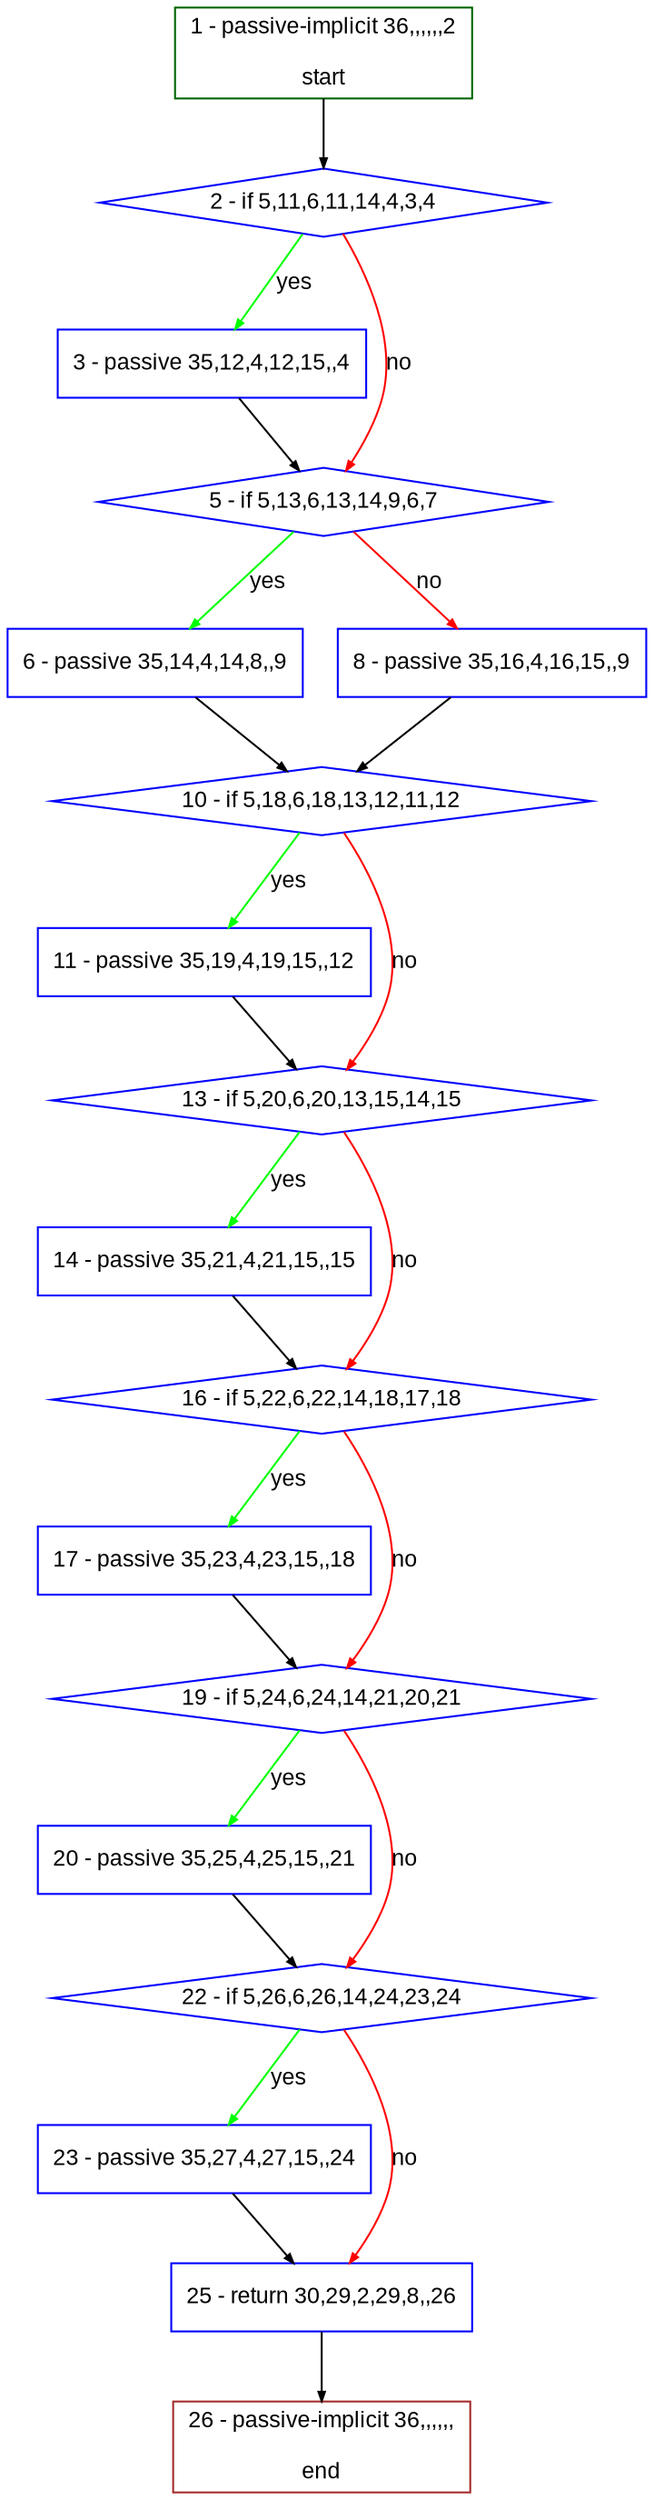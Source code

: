digraph "" {
  graph [bgcolor="white", fillcolor="#FFFFCC", pack="true", packmode="clust", fontname="Arial", label="", fontsize="12", compound="true", style="rounded,filled"];
  node [node_initialized="no", fillcolor="white", fontname="Arial", label="", color="grey", fontsize="12", fixedsize="false", compound="true", shape="rectangle", style="filled"];
  edge [arrowtail="none", lhead="", fontcolor="black", fontname="Arial", label="", color="black", fontsize="12", arrowhead="normal", arrowsize="0.5", compound="true", ltail="", dir="forward"];
  __N1 [fillcolor="#ffffff", label="2 - if 5,11,6,11,14,4,3,4", color="#0000ff", shape="diamond", style="filled"];
  __N2 [fillcolor="#ffffff", label="1 - passive-implicit 36,,,,,,2\n\nstart", color="#006400", shape="box", style="filled"];
  __N3 [fillcolor="#ffffff", label="3 - passive 35,12,4,12,15,,4", color="#0000ff", shape="box", style="filled"];
  __N4 [fillcolor="#ffffff", label="5 - if 5,13,6,13,14,9,6,7", color="#0000ff", shape="diamond", style="filled"];
  __N5 [fillcolor="#ffffff", label="6 - passive 35,14,4,14,8,,9", color="#0000ff", shape="box", style="filled"];
  __N6 [fillcolor="#ffffff", label="8 - passive 35,16,4,16,15,,9", color="#0000ff", shape="box", style="filled"];
  __N7 [fillcolor="#ffffff", label="10 - if 5,18,6,18,13,12,11,12", color="#0000ff", shape="diamond", style="filled"];
  __N8 [fillcolor="#ffffff", label="11 - passive 35,19,4,19,15,,12", color="#0000ff", shape="box", style="filled"];
  __N9 [fillcolor="#ffffff", label="13 - if 5,20,6,20,13,15,14,15", color="#0000ff", shape="diamond", style="filled"];
  __N10 [fillcolor="#ffffff", label="14 - passive 35,21,4,21,15,,15", color="#0000ff", shape="box", style="filled"];
  __N11 [fillcolor="#ffffff", label="16 - if 5,22,6,22,14,18,17,18", color="#0000ff", shape="diamond", style="filled"];
  __N12 [fillcolor="#ffffff", label="17 - passive 35,23,4,23,15,,18", color="#0000ff", shape="box", style="filled"];
  __N13 [fillcolor="#ffffff", label="19 - if 5,24,6,24,14,21,20,21", color="#0000ff", shape="diamond", style="filled"];
  __N14 [fillcolor="#ffffff", label="20 - passive 35,25,4,25,15,,21", color="#0000ff", shape="box", style="filled"];
  __N15 [fillcolor="#ffffff", label="22 - if 5,26,6,26,14,24,23,24", color="#0000ff", shape="diamond", style="filled"];
  __N16 [fillcolor="#ffffff", label="23 - passive 35,27,4,27,15,,24", color="#0000ff", shape="box", style="filled"];
  __N17 [fillcolor="#ffffff", label="25 - return 30,29,2,29,8,,26", color="#0000ff", shape="box", style="filled"];
  __N18 [fillcolor="#ffffff", label="26 - passive-implicit 36,,,,,,\n\nend", color="#a52a2a", shape="box", style="filled"];
  __N2 -> __N1 [arrowtail="none", color="#000000", label="", arrowhead="normal", dir="forward"];
  __N1 -> __N3 [arrowtail="none", color="#00ff00", label="yes", arrowhead="normal", dir="forward"];
  __N1 -> __N4 [arrowtail="none", color="#ff0000", label="no", arrowhead="normal", dir="forward"];
  __N3 -> __N4 [arrowtail="none", color="#000000", label="", arrowhead="normal", dir="forward"];
  __N4 -> __N5 [arrowtail="none", color="#00ff00", label="yes", arrowhead="normal", dir="forward"];
  __N4 -> __N6 [arrowtail="none", color="#ff0000", label="no", arrowhead="normal", dir="forward"];
  __N5 -> __N7 [arrowtail="none", color="#000000", label="", arrowhead="normal", dir="forward"];
  __N6 -> __N7 [arrowtail="none", color="#000000", label="", arrowhead="normal", dir="forward"];
  __N7 -> __N8 [arrowtail="none", color="#00ff00", label="yes", arrowhead="normal", dir="forward"];
  __N7 -> __N9 [arrowtail="none", color="#ff0000", label="no", arrowhead="normal", dir="forward"];
  __N8 -> __N9 [arrowtail="none", color="#000000", label="", arrowhead="normal", dir="forward"];
  __N9 -> __N10 [arrowtail="none", color="#00ff00", label="yes", arrowhead="normal", dir="forward"];
  __N9 -> __N11 [arrowtail="none", color="#ff0000", label="no", arrowhead="normal", dir="forward"];
  __N10 -> __N11 [arrowtail="none", color="#000000", label="", arrowhead="normal", dir="forward"];
  __N11 -> __N12 [arrowtail="none", color="#00ff00", label="yes", arrowhead="normal", dir="forward"];
  __N11 -> __N13 [arrowtail="none", color="#ff0000", label="no", arrowhead="normal", dir="forward"];
  __N12 -> __N13 [arrowtail="none", color="#000000", label="", arrowhead="normal", dir="forward"];
  __N13 -> __N14 [arrowtail="none", color="#00ff00", label="yes", arrowhead="normal", dir="forward"];
  __N13 -> __N15 [arrowtail="none", color="#ff0000", label="no", arrowhead="normal", dir="forward"];
  __N14 -> __N15 [arrowtail="none", color="#000000", label="", arrowhead="normal", dir="forward"];
  __N15 -> __N16 [arrowtail="none", color="#00ff00", label="yes", arrowhead="normal", dir="forward"];
  __N15 -> __N17 [arrowtail="none", color="#ff0000", label="no", arrowhead="normal", dir="forward"];
  __N16 -> __N17 [arrowtail="none", color="#000000", label="", arrowhead="normal", dir="forward"];
  __N17 -> __N18 [arrowtail="none", color="#000000", label="", arrowhead="normal", dir="forward"];
}
